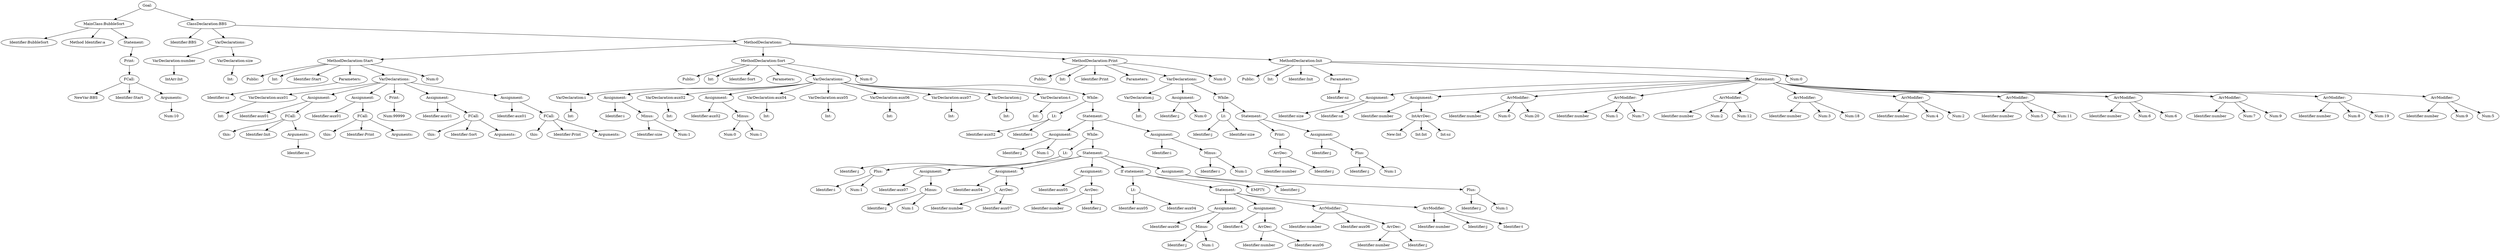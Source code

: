 digraph {
n0 [label="Goal:"];
n1 [label="MainClass:BubbleSort"];
n2 [label="Identifier:BubbleSort"];
n1 -> n2
n3 [label="Method Identifier:a"];
n1 -> n3
n4 [label="Statement:"];
n5 [label="Print:"];
n6 [label="FCall:"];
n7 [label="NewVar:BBS"];
n6 -> n7
n8 [label="Identifier:Start"];
n6 -> n8
n9 [label="Arguments:"];
n10 [label="Num:10"];
n9 -> n10
n6 -> n9
n5 -> n6
n4 -> n5
n1 -> n4
n0 -> n1
n11 [label="ClassDeclaration:BBS"];
n12 [label="Identifier:BBS"];
n11 -> n12
n13 [label="VarDeclarations:"];
n14 [label="VarDeclaration:number"];
n15 [label="IntArr:Int"];
n14 -> n15
n13 -> n14
n16 [label="VarDeclaration:size"];
n17 [label="Int:"];
n16 -> n17
n13 -> n16
n11 -> n13
n18 [label="MethodDeclarations:"];
n19 [label="MethodDeclaration:Start"];
n20 [label="Public:"];
n19 -> n20
n21 [label="Int:"];
n19 -> n21
n22 [label="Identifier:Start"];
n19 -> n22
n23 [label="Parameters:"];
n24 [label="Identifier:sz"];
n23 -> n24
n19 -> n23
n25 [label="VarDeclarations:"];
n26 [label="VarDeclaration:aux01"];
n27 [label="Int:"];
n26 -> n27
n25 -> n26
n28 [label="Assignment:"];
n29 [label="Identifier:aux01"];
n28 -> n29
n30 [label="FCall:"];
n31 [label="this:"];
n30 -> n31
n32 [label="Identifier:Init"];
n30 -> n32
n33 [label="Arguments:"];
n34 [label="Identifier:sz"];
n33 -> n34
n30 -> n33
n28 -> n30
n25 -> n28
n35 [label="Assignment:"];
n36 [label="Identifier:aux01"];
n35 -> n36
n37 [label="FCall:"];
n38 [label="this:"];
n37 -> n38
n39 [label="Identifier:Print"];
n37 -> n39
n40 [label="Arguments:"];
n37 -> n40
n35 -> n37
n25 -> n35
n41 [label="Print:"];
n42 [label="Num:99999"];
n41 -> n42
n25 -> n41
n43 [label="Assignment:"];
n44 [label="Identifier:aux01"];
n43 -> n44
n45 [label="FCall:"];
n46 [label="this:"];
n45 -> n46
n47 [label="Identifier:Sort"];
n45 -> n47
n48 [label="Arguments:"];
n45 -> n48
n43 -> n45
n25 -> n43
n49 [label="Assignment:"];
n50 [label="Identifier:aux01"];
n49 -> n50
n51 [label="FCall:"];
n52 [label="this:"];
n51 -> n52
n53 [label="Identifier:Print"];
n51 -> n53
n54 [label="Arguments:"];
n51 -> n54
n49 -> n51
n25 -> n49
n19 -> n25
n55 [label="Num:0"];
n19 -> n55
n18 -> n19
n56 [label="MethodDeclaration:Sort"];
n57 [label="Public:"];
n56 -> n57
n58 [label="Int:"];
n56 -> n58
n59 [label="Identifier:Sort"];
n56 -> n59
n60 [label="Parameters:"];
n56 -> n60
n61 [label="VarDeclarations:"];
n62 [label="VarDeclaration:i"];
n63 [label="Int:"];
n62 -> n63
n61 -> n62
n64 [label="Assignment:"];
n65 [label="Identifier:i"];
n64 -> n65
n66 [label="Minus:"];
n67 [label="Identifier:size"];
n66 -> n67
n68 [label="Num:1"];
n66 -> n68
n64 -> n66
n61 -> n64
n69 [label="VarDeclaration:aux02"];
n70 [label="Int:"];
n69 -> n70
n61 -> n69
n71 [label="Assignment:"];
n72 [label="Identifier:aux02"];
n71 -> n72
n73 [label="Minus:"];
n74 [label="Num:0"];
n73 -> n74
n75 [label="Num:1"];
n73 -> n75
n71 -> n73
n61 -> n71
n76 [label="VarDeclaration:aux04"];
n77 [label="Int:"];
n76 -> n77
n61 -> n76
n78 [label="VarDeclaration:aux05"];
n79 [label="Int:"];
n78 -> n79
n61 -> n78
n80 [label="VarDeclaration:aux06"];
n81 [label="Int:"];
n80 -> n81
n61 -> n80
n82 [label="VarDeclaration:aux07"];
n83 [label="Int:"];
n82 -> n83
n61 -> n82
n84 [label="VarDeclaration:j"];
n85 [label="Int:"];
n84 -> n85
n61 -> n84
n86 [label="VarDeclaration:t"];
n87 [label="Int:"];
n86 -> n87
n61 -> n86
n88 [label="While:"];
n89 [label="Lt:"];
n90 [label="Identifier:aux02"];
n89 -> n90
n91 [label="Identifier:i"];
n89 -> n91
n88 -> n89
n92 [label="Statement:"];
n93 [label="Assignment:"];
n94 [label="Identifier:j"];
n93 -> n94
n95 [label="Num:1"];
n93 -> n95
n92 -> n93
n96 [label="While:"];
n97 [label="Lt:"];
n98 [label="Identifier:j"];
n97 -> n98
n99 [label="Plus:"];
n100 [label="Identifier:i"];
n99 -> n100
n101 [label="Num:1"];
n99 -> n101
n97 -> n99
n96 -> n97
n102 [label="Statement:"];
n103 [label="Assignment:"];
n104 [label="Identifier:aux07"];
n103 -> n104
n105 [label="Minus:"];
n106 [label="Identifier:j"];
n105 -> n106
n107 [label="Num:1"];
n105 -> n107
n103 -> n105
n102 -> n103
n108 [label="Assignment:"];
n109 [label="Identifier:aux04"];
n108 -> n109
n110 [label="ArrDec:"];
n111 [label="Identifier:number"];
n110 -> n111
n112 [label="Identifier:aux07"];
n110 -> n112
n108 -> n110
n102 -> n108
n113 [label="Assignment:"];
n114 [label="Identifier:aux05"];
n113 -> n114
n115 [label="ArrDec:"];
n116 [label="Identifier:number"];
n115 -> n116
n117 [label="Identifier:j"];
n115 -> n117
n113 -> n115
n102 -> n113
n118 [label="If statement:"];
n119 [label="Lt:"];
n120 [label="Identifier:aux05"];
n119 -> n120
n121 [label="Identifier:aux04"];
n119 -> n121
n118 -> n119
n122 [label="Statement:"];
n123 [label="Assignment:"];
n124 [label="Identifier:aux06"];
n123 -> n124
n125 [label="Minus:"];
n126 [label="Identifier:j"];
n125 -> n126
n127 [label="Num:1"];
n125 -> n127
n123 -> n125
n122 -> n123
n128 [label="Assignment:"];
n129 [label="Identifier:t"];
n128 -> n129
n130 [label="ArrDec:"];
n131 [label="Identifier:number"];
n130 -> n131
n132 [label="Identifier:aux06"];
n130 -> n132
n128 -> n130
n122 -> n128
n133 [label="ArrModifier:"];
n134 [label="Identifier:number"];
n133 -> n134
n135 [label="Identifier:aux06"];
n133 -> n135
n136 [label="ArrDec:"];
n137 [label="Identifier:number"];
n136 -> n137
n138 [label="Identifier:j"];
n136 -> n138
n133 -> n136
n122 -> n133
n139 [label="ArrModifier:"];
n140 [label="Identifier:number"];
n139 -> n140
n141 [label="Identifier:j"];
n139 -> n141
n142 [label="Identifier:t"];
n139 -> n142
n122 -> n139
n118 -> n122
n143 [label="EMPTY:"];
n118 -> n143
n102 -> n118
n144 [label="Assignment:"];
n145 [label="Identifier:j"];
n144 -> n145
n146 [label="Plus:"];
n147 [label="Identifier:j"];
n146 -> n147
n148 [label="Num:1"];
n146 -> n148
n144 -> n146
n102 -> n144
n96 -> n102
n92 -> n96
n149 [label="Assignment:"];
n150 [label="Identifier:i"];
n149 -> n150
n151 [label="Minus:"];
n152 [label="Identifier:i"];
n151 -> n152
n153 [label="Num:1"];
n151 -> n153
n149 -> n151
n92 -> n149
n88 -> n92
n61 -> n88
n56 -> n61
n154 [label="Num:0"];
n56 -> n154
n18 -> n56
n155 [label="MethodDeclaration:Print"];
n156 [label="Public:"];
n155 -> n156
n157 [label="Int:"];
n155 -> n157
n158 [label="Identifier:Print"];
n155 -> n158
n159 [label="Parameters:"];
n155 -> n159
n160 [label="VarDeclarations:"];
n161 [label="VarDeclaration:j"];
n162 [label="Int:"];
n161 -> n162
n160 -> n161
n163 [label="Assignment:"];
n164 [label="Identifier:j"];
n163 -> n164
n165 [label="Num:0"];
n163 -> n165
n160 -> n163
n166 [label="While:"];
n167 [label="Lt:"];
n168 [label="Identifier:j"];
n167 -> n168
n169 [label="Identifier:size"];
n167 -> n169
n166 -> n167
n170 [label="Statement:"];
n171 [label="Print:"];
n172 [label="ArrDec:"];
n173 [label="Identifier:number"];
n172 -> n173
n174 [label="Identifier:j"];
n172 -> n174
n171 -> n172
n170 -> n171
n175 [label="Assignment:"];
n176 [label="Identifier:j"];
n175 -> n176
n177 [label="Plus:"];
n178 [label="Identifier:j"];
n177 -> n178
n179 [label="Num:1"];
n177 -> n179
n175 -> n177
n170 -> n175
n166 -> n170
n160 -> n166
n155 -> n160
n180 [label="Num:0"];
n155 -> n180
n18 -> n155
n181 [label="MethodDeclaration:Init"];
n182 [label="Public:"];
n181 -> n182
n183 [label="Int:"];
n181 -> n183
n184 [label="Identifier:Init"];
n181 -> n184
n185 [label="Parameters:"];
n186 [label="Identifier:sz"];
n185 -> n186
n181 -> n185
n187 [label="Statement:"];
n188 [label="Assignment:"];
n189 [label="Identifier:size"];
n188 -> n189
n190 [label="Identifier:sz"];
n188 -> n190
n187 -> n188
n191 [label="Assignment:"];
n192 [label="Identifier:number"];
n191 -> n192
n193 [label="IntArrDec:"];
n194 [label="New:Int"];
n193 -> n194
n195 [label="Int:Int"];
n193 -> n195
n196 [label="Int:sz"];
n193 -> n196
n191 -> n193
n187 -> n191
n197 [label="ArrModifier:"];
n198 [label="Identifier:number"];
n197 -> n198
n199 [label="Num:0"];
n197 -> n199
n200 [label="Num:20"];
n197 -> n200
n187 -> n197
n201 [label="ArrModifier:"];
n202 [label="Identifier:number"];
n201 -> n202
n203 [label="Num:1"];
n201 -> n203
n204 [label="Num:7"];
n201 -> n204
n187 -> n201
n205 [label="ArrModifier:"];
n206 [label="Identifier:number"];
n205 -> n206
n207 [label="Num:2"];
n205 -> n207
n208 [label="Num:12"];
n205 -> n208
n187 -> n205
n209 [label="ArrModifier:"];
n210 [label="Identifier:number"];
n209 -> n210
n211 [label="Num:3"];
n209 -> n211
n212 [label="Num:18"];
n209 -> n212
n187 -> n209
n213 [label="ArrModifier:"];
n214 [label="Identifier:number"];
n213 -> n214
n215 [label="Num:4"];
n213 -> n215
n216 [label="Num:2"];
n213 -> n216
n187 -> n213
n217 [label="ArrModifier:"];
n218 [label="Identifier:number"];
n217 -> n218
n219 [label="Num:5"];
n217 -> n219
n220 [label="Num:11"];
n217 -> n220
n187 -> n217
n221 [label="ArrModifier:"];
n222 [label="Identifier:number"];
n221 -> n222
n223 [label="Num:6"];
n221 -> n223
n224 [label="Num:6"];
n221 -> n224
n187 -> n221
n225 [label="ArrModifier:"];
n226 [label="Identifier:number"];
n225 -> n226
n227 [label="Num:7"];
n225 -> n227
n228 [label="Num:9"];
n225 -> n228
n187 -> n225
n229 [label="ArrModifier:"];
n230 [label="Identifier:number"];
n229 -> n230
n231 [label="Num:8"];
n229 -> n231
n232 [label="Num:19"];
n229 -> n232
n187 -> n229
n233 [label="ArrModifier:"];
n234 [label="Identifier:number"];
n233 -> n234
n235 [label="Num:9"];
n233 -> n235
n236 [label="Num:5"];
n233 -> n236
n187 -> n233
n181 -> n187
n237 [label="Num:0"];
n181 -> n237
n18 -> n181
n11 -> n18
n0 -> n11
}
